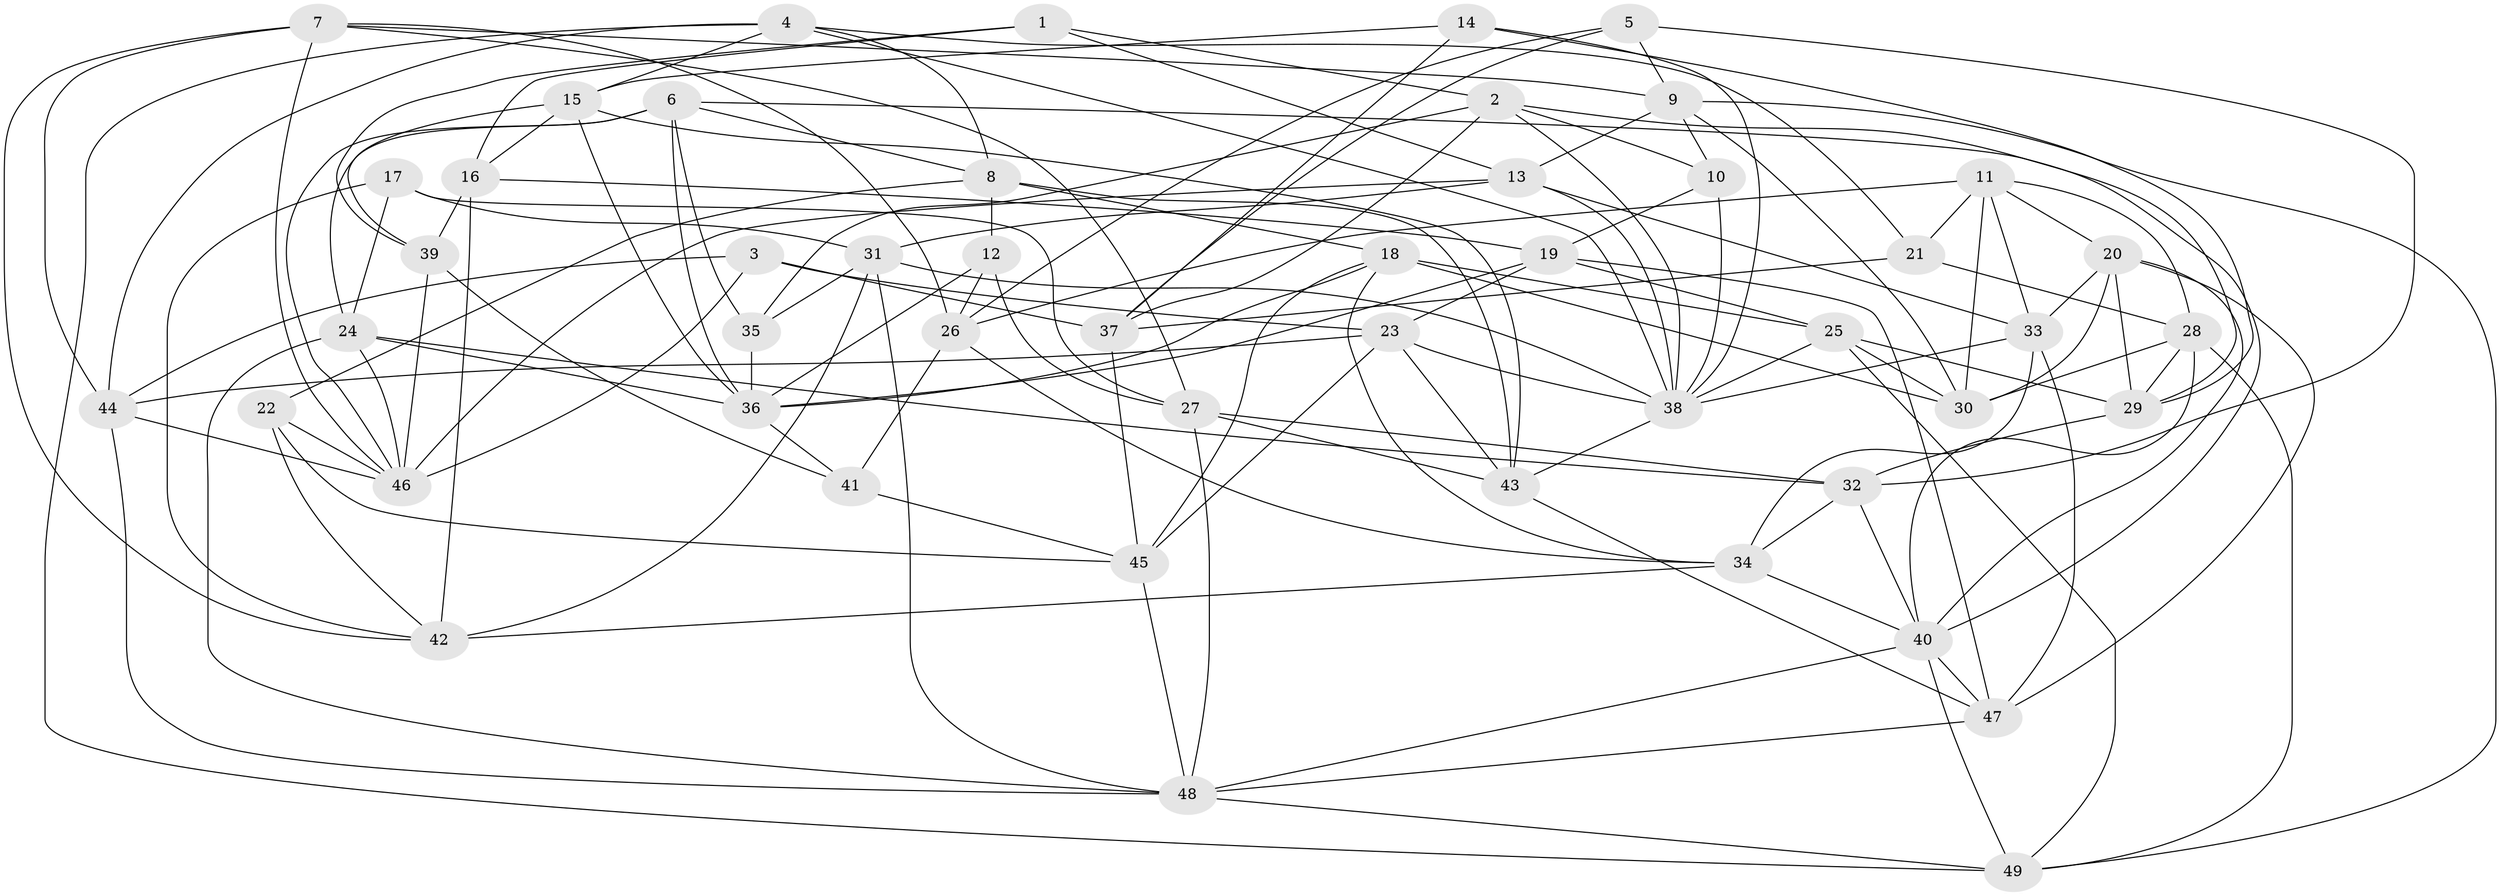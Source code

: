 // original degree distribution, {4: 1.0}
// Generated by graph-tools (version 1.1) at 2025/50/03/09/25 03:50:56]
// undirected, 49 vertices, 141 edges
graph export_dot {
graph [start="1"]
  node [color=gray90,style=filled];
  1;
  2;
  3;
  4;
  5;
  6;
  7;
  8;
  9;
  10;
  11;
  12;
  13;
  14;
  15;
  16;
  17;
  18;
  19;
  20;
  21;
  22;
  23;
  24;
  25;
  26;
  27;
  28;
  29;
  30;
  31;
  32;
  33;
  34;
  35;
  36;
  37;
  38;
  39;
  40;
  41;
  42;
  43;
  44;
  45;
  46;
  47;
  48;
  49;
  1 -- 2 [weight=1.0];
  1 -- 13 [weight=1.0];
  1 -- 16 [weight=1.0];
  1 -- 39 [weight=1.0];
  2 -- 10 [weight=1.0];
  2 -- 29 [weight=1.0];
  2 -- 35 [weight=1.0];
  2 -- 37 [weight=1.0];
  2 -- 38 [weight=1.0];
  3 -- 23 [weight=1.0];
  3 -- 37 [weight=1.0];
  3 -- 44 [weight=1.0];
  3 -- 46 [weight=1.0];
  4 -- 8 [weight=1.0];
  4 -- 15 [weight=1.0];
  4 -- 21 [weight=1.0];
  4 -- 38 [weight=1.0];
  4 -- 44 [weight=1.0];
  4 -- 49 [weight=1.0];
  5 -- 9 [weight=1.0];
  5 -- 26 [weight=1.0];
  5 -- 32 [weight=1.0];
  5 -- 37 [weight=1.0];
  6 -- 8 [weight=1.0];
  6 -- 24 [weight=1.0];
  6 -- 35 [weight=1.0];
  6 -- 36 [weight=1.0];
  6 -- 40 [weight=1.0];
  6 -- 46 [weight=1.0];
  7 -- 9 [weight=1.0];
  7 -- 26 [weight=1.0];
  7 -- 27 [weight=1.0];
  7 -- 42 [weight=1.0];
  7 -- 44 [weight=1.0];
  7 -- 46 [weight=1.0];
  8 -- 12 [weight=1.0];
  8 -- 18 [weight=1.0];
  8 -- 22 [weight=1.0];
  8 -- 43 [weight=1.0];
  9 -- 10 [weight=1.0];
  9 -- 13 [weight=1.0];
  9 -- 30 [weight=1.0];
  9 -- 49 [weight=1.0];
  10 -- 19 [weight=1.0];
  10 -- 38 [weight=1.0];
  11 -- 20 [weight=1.0];
  11 -- 21 [weight=1.0];
  11 -- 26 [weight=1.0];
  11 -- 28 [weight=1.0];
  11 -- 30 [weight=1.0];
  11 -- 33 [weight=1.0];
  12 -- 26 [weight=1.0];
  12 -- 27 [weight=1.0];
  12 -- 36 [weight=1.0];
  13 -- 31 [weight=1.0];
  13 -- 33 [weight=1.0];
  13 -- 38 [weight=1.0];
  13 -- 46 [weight=1.0];
  14 -- 15 [weight=1.0];
  14 -- 29 [weight=1.0];
  14 -- 37 [weight=1.0];
  14 -- 38 [weight=1.0];
  15 -- 16 [weight=1.0];
  15 -- 36 [weight=1.0];
  15 -- 39 [weight=1.0];
  15 -- 43 [weight=1.0];
  16 -- 19 [weight=1.0];
  16 -- 39 [weight=2.0];
  16 -- 42 [weight=1.0];
  17 -- 24 [weight=1.0];
  17 -- 27 [weight=1.0];
  17 -- 31 [weight=1.0];
  17 -- 42 [weight=1.0];
  18 -- 25 [weight=1.0];
  18 -- 30 [weight=1.0];
  18 -- 34 [weight=1.0];
  18 -- 36 [weight=1.0];
  18 -- 45 [weight=1.0];
  19 -- 23 [weight=1.0];
  19 -- 25 [weight=1.0];
  19 -- 36 [weight=1.0];
  19 -- 47 [weight=1.0];
  20 -- 29 [weight=1.0];
  20 -- 30 [weight=1.0];
  20 -- 33 [weight=1.0];
  20 -- 40 [weight=1.0];
  20 -- 47 [weight=1.0];
  21 -- 28 [weight=1.0];
  21 -- 37 [weight=1.0];
  22 -- 42 [weight=1.0];
  22 -- 45 [weight=1.0];
  22 -- 46 [weight=1.0];
  23 -- 38 [weight=1.0];
  23 -- 43 [weight=1.0];
  23 -- 44 [weight=1.0];
  23 -- 45 [weight=1.0];
  24 -- 32 [weight=1.0];
  24 -- 36 [weight=1.0];
  24 -- 46 [weight=1.0];
  24 -- 48 [weight=1.0];
  25 -- 29 [weight=1.0];
  25 -- 30 [weight=1.0];
  25 -- 38 [weight=1.0];
  25 -- 49 [weight=1.0];
  26 -- 34 [weight=1.0];
  26 -- 41 [weight=1.0];
  27 -- 32 [weight=1.0];
  27 -- 43 [weight=1.0];
  27 -- 48 [weight=1.0];
  28 -- 29 [weight=1.0];
  28 -- 30 [weight=1.0];
  28 -- 40 [weight=1.0];
  28 -- 49 [weight=1.0];
  29 -- 32 [weight=1.0];
  31 -- 35 [weight=1.0];
  31 -- 38 [weight=1.0];
  31 -- 42 [weight=1.0];
  31 -- 48 [weight=1.0];
  32 -- 34 [weight=1.0];
  32 -- 40 [weight=1.0];
  33 -- 34 [weight=1.0];
  33 -- 38 [weight=1.0];
  33 -- 47 [weight=1.0];
  34 -- 40 [weight=1.0];
  34 -- 42 [weight=1.0];
  35 -- 36 [weight=1.0];
  36 -- 41 [weight=1.0];
  37 -- 45 [weight=1.0];
  38 -- 43 [weight=1.0];
  39 -- 41 [weight=1.0];
  39 -- 46 [weight=1.0];
  40 -- 47 [weight=1.0];
  40 -- 48 [weight=1.0];
  40 -- 49 [weight=1.0];
  41 -- 45 [weight=1.0];
  43 -- 47 [weight=1.0];
  44 -- 46 [weight=1.0];
  44 -- 48 [weight=1.0];
  45 -- 48 [weight=1.0];
  47 -- 48 [weight=1.0];
  48 -- 49 [weight=1.0];
}
